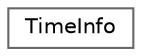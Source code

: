 digraph "クラス階層図"
{
 // LATEX_PDF_SIZE
  bgcolor="transparent";
  edge [fontname=Helvetica,fontsize=10,labelfontname=Helvetica,labelfontsize=10];
  node [fontname=Helvetica,fontsize=10,shape=box,height=0.2,width=0.4];
  rankdir="LR";
  Node0 [id="Node000000",label="TimeInfo",height=0.2,width=0.4,color="grey40", fillcolor="white", style="filled",URL="$struct_time_info.html",tooltip="構造体宣言"];
}

